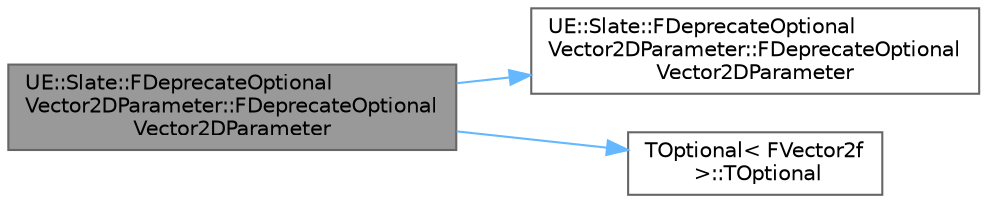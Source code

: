 digraph "UE::Slate::FDeprecateOptionalVector2DParameter::FDeprecateOptionalVector2DParameter"
{
 // INTERACTIVE_SVG=YES
 // LATEX_PDF_SIZE
  bgcolor="transparent";
  edge [fontname=Helvetica,fontsize=10,labelfontname=Helvetica,labelfontsize=10];
  node [fontname=Helvetica,fontsize=10,shape=box,height=0.2,width=0.4];
  rankdir="LR";
  Node1 [id="Node000001",label="UE::Slate::FDeprecateOptional\lVector2DParameter::FDeprecateOptional\lVector2DParameter",height=0.2,width=0.4,color="gray40", fillcolor="grey60", style="filled", fontcolor="black",tooltip=" "];
  Node1 -> Node2 [id="edge1_Node000001_Node000002",color="steelblue1",style="solid",tooltip=" "];
  Node2 [id="Node000002",label="UE::Slate::FDeprecateOptional\lVector2DParameter::FDeprecateOptional\lVector2DParameter",height=0.2,width=0.4,color="grey40", fillcolor="white", style="filled",URL="$d9/d87/structUE_1_1Slate_1_1FDeprecateOptionalVector2DParameter.html#a70e09a3c90285309cebec327f4881f3d",tooltip=" "];
  Node1 -> Node3 [id="edge2_Node000001_Node000003",color="steelblue1",style="solid",tooltip=" "];
  Node3 [id="Node000003",label="TOptional\< FVector2f\l \>::TOptional",height=0.2,width=0.4,color="grey40", fillcolor="white", style="filled",URL="$d7/d70/structTOptional.html#ad1c44a10666aa94b8d5620231f9618a9",tooltip=" "];
}
